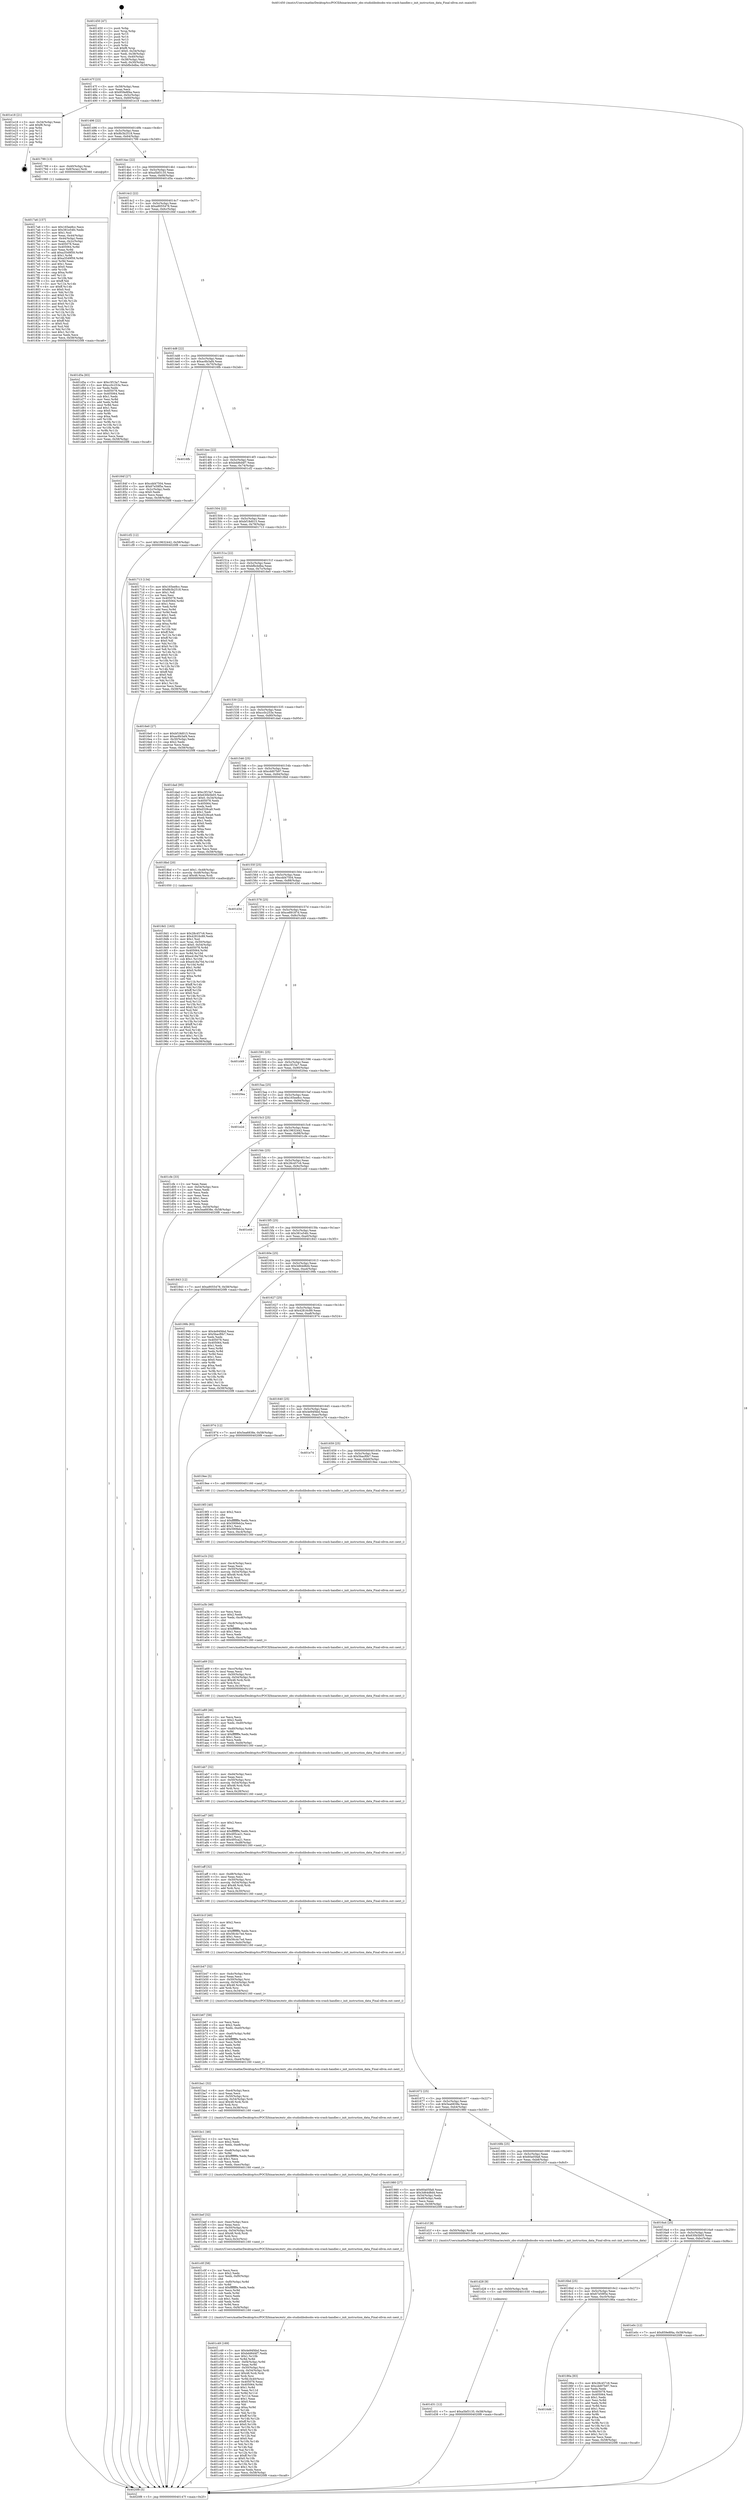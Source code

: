digraph "0x401450" {
  label = "0x401450 (/mnt/c/Users/mathe/Desktop/tcc/POCII/binaries/extr_obs-studiolibobsobs-win-crash-handler.c_init_instruction_data_Final-ollvm.out::main(0))"
  labelloc = "t"
  node[shape=record]

  Entry [label="",width=0.3,height=0.3,shape=circle,fillcolor=black,style=filled]
  "0x40147f" [label="{
     0x40147f [23]\l
     | [instrs]\l
     &nbsp;&nbsp;0x40147f \<+3\>: mov -0x58(%rbp),%eax\l
     &nbsp;&nbsp;0x401482 \<+2\>: mov %eax,%ecx\l
     &nbsp;&nbsp;0x401484 \<+6\>: sub $0x859e8f4a,%ecx\l
     &nbsp;&nbsp;0x40148a \<+3\>: mov %eax,-0x5c(%rbp)\l
     &nbsp;&nbsp;0x40148d \<+3\>: mov %ecx,-0x60(%rbp)\l
     &nbsp;&nbsp;0x401490 \<+6\>: je 0000000000401e18 \<main+0x9c8\>\l
  }"]
  "0x401e18" [label="{
     0x401e18 [21]\l
     | [instrs]\l
     &nbsp;&nbsp;0x401e18 \<+3\>: mov -0x34(%rbp),%eax\l
     &nbsp;&nbsp;0x401e1b \<+7\>: add $0xf8,%rsp\l
     &nbsp;&nbsp;0x401e22 \<+1\>: pop %rbx\l
     &nbsp;&nbsp;0x401e23 \<+2\>: pop %r12\l
     &nbsp;&nbsp;0x401e25 \<+2\>: pop %r13\l
     &nbsp;&nbsp;0x401e27 \<+2\>: pop %r14\l
     &nbsp;&nbsp;0x401e29 \<+2\>: pop %r15\l
     &nbsp;&nbsp;0x401e2b \<+1\>: pop %rbp\l
     &nbsp;&nbsp;0x401e2c \<+1\>: ret\l
  }"]
  "0x401496" [label="{
     0x401496 [22]\l
     | [instrs]\l
     &nbsp;&nbsp;0x401496 \<+5\>: jmp 000000000040149b \<main+0x4b\>\l
     &nbsp;&nbsp;0x40149b \<+3\>: mov -0x5c(%rbp),%eax\l
     &nbsp;&nbsp;0x40149e \<+5\>: sub $0x8b3b2518,%eax\l
     &nbsp;&nbsp;0x4014a3 \<+3\>: mov %eax,-0x64(%rbp)\l
     &nbsp;&nbsp;0x4014a6 \<+6\>: je 0000000000401799 \<main+0x349\>\l
  }"]
  Exit [label="",width=0.3,height=0.3,shape=circle,fillcolor=black,style=filled,peripheries=2]
  "0x401799" [label="{
     0x401799 [13]\l
     | [instrs]\l
     &nbsp;&nbsp;0x401799 \<+4\>: mov -0x40(%rbp),%rax\l
     &nbsp;&nbsp;0x40179d \<+4\>: mov 0x8(%rax),%rdi\l
     &nbsp;&nbsp;0x4017a1 \<+5\>: call 0000000000401060 \<atoi@plt\>\l
     | [calls]\l
     &nbsp;&nbsp;0x401060 \{1\} (unknown)\l
  }"]
  "0x4014ac" [label="{
     0x4014ac [22]\l
     | [instrs]\l
     &nbsp;&nbsp;0x4014ac \<+5\>: jmp 00000000004014b1 \<main+0x61\>\l
     &nbsp;&nbsp;0x4014b1 \<+3\>: mov -0x5c(%rbp),%eax\l
     &nbsp;&nbsp;0x4014b4 \<+5\>: sub $0xa5bf3135,%eax\l
     &nbsp;&nbsp;0x4014b9 \<+3\>: mov %eax,-0x68(%rbp)\l
     &nbsp;&nbsp;0x4014bc \<+6\>: je 0000000000401d5a \<main+0x90a\>\l
  }"]
  "0x401d31" [label="{
     0x401d31 [12]\l
     | [instrs]\l
     &nbsp;&nbsp;0x401d31 \<+7\>: movl $0xa5bf3135,-0x58(%rbp)\l
     &nbsp;&nbsp;0x401d38 \<+5\>: jmp 00000000004020f8 \<main+0xca8\>\l
  }"]
  "0x401d5a" [label="{
     0x401d5a [83]\l
     | [instrs]\l
     &nbsp;&nbsp;0x401d5a \<+5\>: mov $0xc3f15a7,%eax\l
     &nbsp;&nbsp;0x401d5f \<+5\>: mov $0xcc0c253e,%ecx\l
     &nbsp;&nbsp;0x401d64 \<+2\>: xor %edx,%edx\l
     &nbsp;&nbsp;0x401d66 \<+7\>: mov 0x405078,%esi\l
     &nbsp;&nbsp;0x401d6d \<+7\>: mov 0x405064,%edi\l
     &nbsp;&nbsp;0x401d74 \<+3\>: sub $0x1,%edx\l
     &nbsp;&nbsp;0x401d77 \<+3\>: mov %esi,%r8d\l
     &nbsp;&nbsp;0x401d7a \<+3\>: add %edx,%r8d\l
     &nbsp;&nbsp;0x401d7d \<+4\>: imul %r8d,%esi\l
     &nbsp;&nbsp;0x401d81 \<+3\>: and $0x1,%esi\l
     &nbsp;&nbsp;0x401d84 \<+3\>: cmp $0x0,%esi\l
     &nbsp;&nbsp;0x401d87 \<+4\>: sete %r9b\l
     &nbsp;&nbsp;0x401d8b \<+3\>: cmp $0xa,%edi\l
     &nbsp;&nbsp;0x401d8e \<+4\>: setl %r10b\l
     &nbsp;&nbsp;0x401d92 \<+3\>: mov %r9b,%r11b\l
     &nbsp;&nbsp;0x401d95 \<+3\>: and %r10b,%r11b\l
     &nbsp;&nbsp;0x401d98 \<+3\>: xor %r10b,%r9b\l
     &nbsp;&nbsp;0x401d9b \<+3\>: or %r9b,%r11b\l
     &nbsp;&nbsp;0x401d9e \<+4\>: test $0x1,%r11b\l
     &nbsp;&nbsp;0x401da2 \<+3\>: cmovne %ecx,%eax\l
     &nbsp;&nbsp;0x401da5 \<+3\>: mov %eax,-0x58(%rbp)\l
     &nbsp;&nbsp;0x401da8 \<+5\>: jmp 00000000004020f8 \<main+0xca8\>\l
  }"]
  "0x4014c2" [label="{
     0x4014c2 [22]\l
     | [instrs]\l
     &nbsp;&nbsp;0x4014c2 \<+5\>: jmp 00000000004014c7 \<main+0x77\>\l
     &nbsp;&nbsp;0x4014c7 \<+3\>: mov -0x5c(%rbp),%eax\l
     &nbsp;&nbsp;0x4014ca \<+5\>: sub $0xa9055478,%eax\l
     &nbsp;&nbsp;0x4014cf \<+3\>: mov %eax,-0x6c(%rbp)\l
     &nbsp;&nbsp;0x4014d2 \<+6\>: je 000000000040184f \<main+0x3ff\>\l
  }"]
  "0x401d28" [label="{
     0x401d28 [9]\l
     | [instrs]\l
     &nbsp;&nbsp;0x401d28 \<+4\>: mov -0x50(%rbp),%rdi\l
     &nbsp;&nbsp;0x401d2c \<+5\>: call 0000000000401030 \<free@plt\>\l
     | [calls]\l
     &nbsp;&nbsp;0x401030 \{1\} (unknown)\l
  }"]
  "0x40184f" [label="{
     0x40184f [27]\l
     | [instrs]\l
     &nbsp;&nbsp;0x40184f \<+5\>: mov $0xcdd47504,%eax\l
     &nbsp;&nbsp;0x401854 \<+5\>: mov $0x67e59f5e,%ecx\l
     &nbsp;&nbsp;0x401859 \<+3\>: mov -0x2c(%rbp),%edx\l
     &nbsp;&nbsp;0x40185c \<+3\>: cmp $0x0,%edx\l
     &nbsp;&nbsp;0x40185f \<+3\>: cmove %ecx,%eax\l
     &nbsp;&nbsp;0x401862 \<+3\>: mov %eax,-0x58(%rbp)\l
     &nbsp;&nbsp;0x401865 \<+5\>: jmp 00000000004020f8 \<main+0xca8\>\l
  }"]
  "0x4014d8" [label="{
     0x4014d8 [22]\l
     | [instrs]\l
     &nbsp;&nbsp;0x4014d8 \<+5\>: jmp 00000000004014dd \<main+0x8d\>\l
     &nbsp;&nbsp;0x4014dd \<+3\>: mov -0x5c(%rbp),%eax\l
     &nbsp;&nbsp;0x4014e0 \<+5\>: sub $0xac6b3af4,%eax\l
     &nbsp;&nbsp;0x4014e5 \<+3\>: mov %eax,-0x70(%rbp)\l
     &nbsp;&nbsp;0x4014e8 \<+6\>: je 00000000004016fb \<main+0x2ab\>\l
  }"]
  "0x401c49" [label="{
     0x401c49 [169]\l
     | [instrs]\l
     &nbsp;&nbsp;0x401c49 \<+5\>: mov $0x4e94f4bd,%ecx\l
     &nbsp;&nbsp;0x401c4e \<+5\>: mov $0xbdd6d4f7,%edx\l
     &nbsp;&nbsp;0x401c53 \<+3\>: mov $0x1,%r10b\l
     &nbsp;&nbsp;0x401c56 \<+3\>: xor %r8d,%r8d\l
     &nbsp;&nbsp;0x401c59 \<+7\>: mov -0xf4(%rbp),%r9d\l
     &nbsp;&nbsp;0x401c60 \<+4\>: imul %eax,%r9d\l
     &nbsp;&nbsp;0x401c64 \<+4\>: mov -0x50(%rbp),%rsi\l
     &nbsp;&nbsp;0x401c68 \<+4\>: movslq -0x54(%rbp),%rdi\l
     &nbsp;&nbsp;0x401c6c \<+4\>: imul $0x48,%rdi,%rdi\l
     &nbsp;&nbsp;0x401c70 \<+3\>: add %rdi,%rsi\l
     &nbsp;&nbsp;0x401c73 \<+4\>: mov %r9d,0x40(%rsi)\l
     &nbsp;&nbsp;0x401c77 \<+7\>: mov 0x405078,%eax\l
     &nbsp;&nbsp;0x401c7e \<+8\>: mov 0x405064,%r9d\l
     &nbsp;&nbsp;0x401c86 \<+4\>: sub $0x1,%r8d\l
     &nbsp;&nbsp;0x401c8a \<+3\>: mov %eax,%r11d\l
     &nbsp;&nbsp;0x401c8d \<+3\>: add %r8d,%r11d\l
     &nbsp;&nbsp;0x401c90 \<+4\>: imul %r11d,%eax\l
     &nbsp;&nbsp;0x401c94 \<+3\>: and $0x1,%eax\l
     &nbsp;&nbsp;0x401c97 \<+3\>: cmp $0x0,%eax\l
     &nbsp;&nbsp;0x401c9a \<+3\>: sete %bl\l
     &nbsp;&nbsp;0x401c9d \<+4\>: cmp $0xa,%r9d\l
     &nbsp;&nbsp;0x401ca1 \<+4\>: setl %r14b\l
     &nbsp;&nbsp;0x401ca5 \<+3\>: mov %bl,%r15b\l
     &nbsp;&nbsp;0x401ca8 \<+4\>: xor $0xff,%r15b\l
     &nbsp;&nbsp;0x401cac \<+3\>: mov %r14b,%r12b\l
     &nbsp;&nbsp;0x401caf \<+4\>: xor $0xff,%r12b\l
     &nbsp;&nbsp;0x401cb3 \<+4\>: xor $0x0,%r10b\l
     &nbsp;&nbsp;0x401cb7 \<+3\>: mov %r15b,%r13b\l
     &nbsp;&nbsp;0x401cba \<+4\>: and $0x0,%r13b\l
     &nbsp;&nbsp;0x401cbe \<+3\>: and %r10b,%bl\l
     &nbsp;&nbsp;0x401cc1 \<+3\>: mov %r12b,%al\l
     &nbsp;&nbsp;0x401cc4 \<+2\>: and $0x0,%al\l
     &nbsp;&nbsp;0x401cc6 \<+3\>: and %r10b,%r14b\l
     &nbsp;&nbsp;0x401cc9 \<+3\>: or %bl,%r13b\l
     &nbsp;&nbsp;0x401ccc \<+3\>: or %r14b,%al\l
     &nbsp;&nbsp;0x401ccf \<+3\>: xor %al,%r13b\l
     &nbsp;&nbsp;0x401cd2 \<+3\>: or %r12b,%r15b\l
     &nbsp;&nbsp;0x401cd5 \<+4\>: xor $0xff,%r15b\l
     &nbsp;&nbsp;0x401cd9 \<+4\>: or $0x0,%r10b\l
     &nbsp;&nbsp;0x401cdd \<+3\>: and %r10b,%r15b\l
     &nbsp;&nbsp;0x401ce0 \<+3\>: or %r15b,%r13b\l
     &nbsp;&nbsp;0x401ce3 \<+4\>: test $0x1,%r13b\l
     &nbsp;&nbsp;0x401ce7 \<+3\>: cmovne %edx,%ecx\l
     &nbsp;&nbsp;0x401cea \<+3\>: mov %ecx,-0x58(%rbp)\l
     &nbsp;&nbsp;0x401ced \<+5\>: jmp 00000000004020f8 \<main+0xca8\>\l
  }"]
  "0x4016fb" [label="{
     0x4016fb\l
  }", style=dashed]
  "0x4014ee" [label="{
     0x4014ee [22]\l
     | [instrs]\l
     &nbsp;&nbsp;0x4014ee \<+5\>: jmp 00000000004014f3 \<main+0xa3\>\l
     &nbsp;&nbsp;0x4014f3 \<+3\>: mov -0x5c(%rbp),%eax\l
     &nbsp;&nbsp;0x4014f6 \<+5\>: sub $0xbdd6d4f7,%eax\l
     &nbsp;&nbsp;0x4014fb \<+3\>: mov %eax,-0x74(%rbp)\l
     &nbsp;&nbsp;0x4014fe \<+6\>: je 0000000000401cf2 \<main+0x8a2\>\l
  }"]
  "0x401c0f" [label="{
     0x401c0f [58]\l
     | [instrs]\l
     &nbsp;&nbsp;0x401c0f \<+2\>: xor %ecx,%ecx\l
     &nbsp;&nbsp;0x401c11 \<+5\>: mov $0x2,%edx\l
     &nbsp;&nbsp;0x401c16 \<+6\>: mov %edx,-0xf0(%rbp)\l
     &nbsp;&nbsp;0x401c1c \<+1\>: cltd\l
     &nbsp;&nbsp;0x401c1d \<+7\>: mov -0xf0(%rbp),%r8d\l
     &nbsp;&nbsp;0x401c24 \<+3\>: idiv %r8d\l
     &nbsp;&nbsp;0x401c27 \<+6\>: imul $0xfffffffe,%edx,%edx\l
     &nbsp;&nbsp;0x401c2d \<+3\>: mov %ecx,%r9d\l
     &nbsp;&nbsp;0x401c30 \<+3\>: sub %edx,%r9d\l
     &nbsp;&nbsp;0x401c33 \<+2\>: mov %ecx,%edx\l
     &nbsp;&nbsp;0x401c35 \<+3\>: sub $0x1,%edx\l
     &nbsp;&nbsp;0x401c38 \<+3\>: add %edx,%r9d\l
     &nbsp;&nbsp;0x401c3b \<+3\>: sub %r9d,%ecx\l
     &nbsp;&nbsp;0x401c3e \<+6\>: mov %ecx,-0xf4(%rbp)\l
     &nbsp;&nbsp;0x401c44 \<+5\>: call 0000000000401160 \<next_i\>\l
     | [calls]\l
     &nbsp;&nbsp;0x401160 \{1\} (/mnt/c/Users/mathe/Desktop/tcc/POCII/binaries/extr_obs-studiolibobsobs-win-crash-handler.c_init_instruction_data_Final-ollvm.out::next_i)\l
  }"]
  "0x401cf2" [label="{
     0x401cf2 [12]\l
     | [instrs]\l
     &nbsp;&nbsp;0x401cf2 \<+7\>: movl $0x19632442,-0x58(%rbp)\l
     &nbsp;&nbsp;0x401cf9 \<+5\>: jmp 00000000004020f8 \<main+0xca8\>\l
  }"]
  "0x401504" [label="{
     0x401504 [22]\l
     | [instrs]\l
     &nbsp;&nbsp;0x401504 \<+5\>: jmp 0000000000401509 \<main+0xb9\>\l
     &nbsp;&nbsp;0x401509 \<+3\>: mov -0x5c(%rbp),%eax\l
     &nbsp;&nbsp;0x40150c \<+5\>: sub $0xbf18d015,%eax\l
     &nbsp;&nbsp;0x401511 \<+3\>: mov %eax,-0x78(%rbp)\l
     &nbsp;&nbsp;0x401514 \<+6\>: je 0000000000401713 \<main+0x2c3\>\l
  }"]
  "0x401bef" [label="{
     0x401bef [32]\l
     | [instrs]\l
     &nbsp;&nbsp;0x401bef \<+6\>: mov -0xec(%rbp),%ecx\l
     &nbsp;&nbsp;0x401bf5 \<+3\>: imul %eax,%ecx\l
     &nbsp;&nbsp;0x401bf8 \<+4\>: mov -0x50(%rbp),%rsi\l
     &nbsp;&nbsp;0x401bfc \<+4\>: movslq -0x54(%rbp),%rdi\l
     &nbsp;&nbsp;0x401c00 \<+4\>: imul $0x48,%rdi,%rdi\l
     &nbsp;&nbsp;0x401c04 \<+3\>: add %rdi,%rsi\l
     &nbsp;&nbsp;0x401c07 \<+3\>: mov %ecx,0x3c(%rsi)\l
     &nbsp;&nbsp;0x401c0a \<+5\>: call 0000000000401160 \<next_i\>\l
     | [calls]\l
     &nbsp;&nbsp;0x401160 \{1\} (/mnt/c/Users/mathe/Desktop/tcc/POCII/binaries/extr_obs-studiolibobsobs-win-crash-handler.c_init_instruction_data_Final-ollvm.out::next_i)\l
  }"]
  "0x401713" [label="{
     0x401713 [134]\l
     | [instrs]\l
     &nbsp;&nbsp;0x401713 \<+5\>: mov $0x165ee8cc,%eax\l
     &nbsp;&nbsp;0x401718 \<+5\>: mov $0x8b3b2518,%ecx\l
     &nbsp;&nbsp;0x40171d \<+2\>: mov $0x1,%dl\l
     &nbsp;&nbsp;0x40171f \<+2\>: xor %esi,%esi\l
     &nbsp;&nbsp;0x401721 \<+7\>: mov 0x405078,%edi\l
     &nbsp;&nbsp;0x401728 \<+8\>: mov 0x405064,%r8d\l
     &nbsp;&nbsp;0x401730 \<+3\>: sub $0x1,%esi\l
     &nbsp;&nbsp;0x401733 \<+3\>: mov %edi,%r9d\l
     &nbsp;&nbsp;0x401736 \<+3\>: add %esi,%r9d\l
     &nbsp;&nbsp;0x401739 \<+4\>: imul %r9d,%edi\l
     &nbsp;&nbsp;0x40173d \<+3\>: and $0x1,%edi\l
     &nbsp;&nbsp;0x401740 \<+3\>: cmp $0x0,%edi\l
     &nbsp;&nbsp;0x401743 \<+4\>: sete %r10b\l
     &nbsp;&nbsp;0x401747 \<+4\>: cmp $0xa,%r8d\l
     &nbsp;&nbsp;0x40174b \<+4\>: setl %r11b\l
     &nbsp;&nbsp;0x40174f \<+3\>: mov %r10b,%bl\l
     &nbsp;&nbsp;0x401752 \<+3\>: xor $0xff,%bl\l
     &nbsp;&nbsp;0x401755 \<+3\>: mov %r11b,%r14b\l
     &nbsp;&nbsp;0x401758 \<+4\>: xor $0xff,%r14b\l
     &nbsp;&nbsp;0x40175c \<+3\>: xor $0x0,%dl\l
     &nbsp;&nbsp;0x40175f \<+3\>: mov %bl,%r15b\l
     &nbsp;&nbsp;0x401762 \<+4\>: and $0x0,%r15b\l
     &nbsp;&nbsp;0x401766 \<+3\>: and %dl,%r10b\l
     &nbsp;&nbsp;0x401769 \<+3\>: mov %r14b,%r12b\l
     &nbsp;&nbsp;0x40176c \<+4\>: and $0x0,%r12b\l
     &nbsp;&nbsp;0x401770 \<+3\>: and %dl,%r11b\l
     &nbsp;&nbsp;0x401773 \<+3\>: or %r10b,%r15b\l
     &nbsp;&nbsp;0x401776 \<+3\>: or %r11b,%r12b\l
     &nbsp;&nbsp;0x401779 \<+3\>: xor %r12b,%r15b\l
     &nbsp;&nbsp;0x40177c \<+3\>: or %r14b,%bl\l
     &nbsp;&nbsp;0x40177f \<+3\>: xor $0xff,%bl\l
     &nbsp;&nbsp;0x401782 \<+3\>: or $0x0,%dl\l
     &nbsp;&nbsp;0x401785 \<+2\>: and %dl,%bl\l
     &nbsp;&nbsp;0x401787 \<+3\>: or %bl,%r15b\l
     &nbsp;&nbsp;0x40178a \<+4\>: test $0x1,%r15b\l
     &nbsp;&nbsp;0x40178e \<+3\>: cmovne %ecx,%eax\l
     &nbsp;&nbsp;0x401791 \<+3\>: mov %eax,-0x58(%rbp)\l
     &nbsp;&nbsp;0x401794 \<+5\>: jmp 00000000004020f8 \<main+0xca8\>\l
  }"]
  "0x40151a" [label="{
     0x40151a [22]\l
     | [instrs]\l
     &nbsp;&nbsp;0x40151a \<+5\>: jmp 000000000040151f \<main+0xcf\>\l
     &nbsp;&nbsp;0x40151f \<+3\>: mov -0x5c(%rbp),%eax\l
     &nbsp;&nbsp;0x401522 \<+5\>: sub $0xbfbcbdba,%eax\l
     &nbsp;&nbsp;0x401527 \<+3\>: mov %eax,-0x7c(%rbp)\l
     &nbsp;&nbsp;0x40152a \<+6\>: je 00000000004016e0 \<main+0x290\>\l
  }"]
  "0x401bc1" [label="{
     0x401bc1 [46]\l
     | [instrs]\l
     &nbsp;&nbsp;0x401bc1 \<+2\>: xor %ecx,%ecx\l
     &nbsp;&nbsp;0x401bc3 \<+5\>: mov $0x2,%edx\l
     &nbsp;&nbsp;0x401bc8 \<+6\>: mov %edx,-0xe8(%rbp)\l
     &nbsp;&nbsp;0x401bce \<+1\>: cltd\l
     &nbsp;&nbsp;0x401bcf \<+7\>: mov -0xe8(%rbp),%r8d\l
     &nbsp;&nbsp;0x401bd6 \<+3\>: idiv %r8d\l
     &nbsp;&nbsp;0x401bd9 \<+6\>: imul $0xfffffffe,%edx,%edx\l
     &nbsp;&nbsp;0x401bdf \<+3\>: sub $0x1,%ecx\l
     &nbsp;&nbsp;0x401be2 \<+2\>: sub %ecx,%edx\l
     &nbsp;&nbsp;0x401be4 \<+6\>: mov %edx,-0xec(%rbp)\l
     &nbsp;&nbsp;0x401bea \<+5\>: call 0000000000401160 \<next_i\>\l
     | [calls]\l
     &nbsp;&nbsp;0x401160 \{1\} (/mnt/c/Users/mathe/Desktop/tcc/POCII/binaries/extr_obs-studiolibobsobs-win-crash-handler.c_init_instruction_data_Final-ollvm.out::next_i)\l
  }"]
  "0x4016e0" [label="{
     0x4016e0 [27]\l
     | [instrs]\l
     &nbsp;&nbsp;0x4016e0 \<+5\>: mov $0xbf18d015,%eax\l
     &nbsp;&nbsp;0x4016e5 \<+5\>: mov $0xac6b3af4,%ecx\l
     &nbsp;&nbsp;0x4016ea \<+3\>: mov -0x30(%rbp),%edx\l
     &nbsp;&nbsp;0x4016ed \<+3\>: cmp $0x2,%edx\l
     &nbsp;&nbsp;0x4016f0 \<+3\>: cmovne %ecx,%eax\l
     &nbsp;&nbsp;0x4016f3 \<+3\>: mov %eax,-0x58(%rbp)\l
     &nbsp;&nbsp;0x4016f6 \<+5\>: jmp 00000000004020f8 \<main+0xca8\>\l
  }"]
  "0x401530" [label="{
     0x401530 [22]\l
     | [instrs]\l
     &nbsp;&nbsp;0x401530 \<+5\>: jmp 0000000000401535 \<main+0xe5\>\l
     &nbsp;&nbsp;0x401535 \<+3\>: mov -0x5c(%rbp),%eax\l
     &nbsp;&nbsp;0x401538 \<+5\>: sub $0xcc0c253e,%eax\l
     &nbsp;&nbsp;0x40153d \<+3\>: mov %eax,-0x80(%rbp)\l
     &nbsp;&nbsp;0x401540 \<+6\>: je 0000000000401dad \<main+0x95d\>\l
  }"]
  "0x4020f8" [label="{
     0x4020f8 [5]\l
     | [instrs]\l
     &nbsp;&nbsp;0x4020f8 \<+5\>: jmp 000000000040147f \<main+0x2f\>\l
  }"]
  "0x401450" [label="{
     0x401450 [47]\l
     | [instrs]\l
     &nbsp;&nbsp;0x401450 \<+1\>: push %rbp\l
     &nbsp;&nbsp;0x401451 \<+3\>: mov %rsp,%rbp\l
     &nbsp;&nbsp;0x401454 \<+2\>: push %r15\l
     &nbsp;&nbsp;0x401456 \<+2\>: push %r14\l
     &nbsp;&nbsp;0x401458 \<+2\>: push %r13\l
     &nbsp;&nbsp;0x40145a \<+2\>: push %r12\l
     &nbsp;&nbsp;0x40145c \<+1\>: push %rbx\l
     &nbsp;&nbsp;0x40145d \<+7\>: sub $0xf8,%rsp\l
     &nbsp;&nbsp;0x401464 \<+7\>: movl $0x0,-0x34(%rbp)\l
     &nbsp;&nbsp;0x40146b \<+3\>: mov %edi,-0x38(%rbp)\l
     &nbsp;&nbsp;0x40146e \<+4\>: mov %rsi,-0x40(%rbp)\l
     &nbsp;&nbsp;0x401472 \<+3\>: mov -0x38(%rbp),%edi\l
     &nbsp;&nbsp;0x401475 \<+3\>: mov %edi,-0x30(%rbp)\l
     &nbsp;&nbsp;0x401478 \<+7\>: movl $0xbfbcbdba,-0x58(%rbp)\l
  }"]
  "0x4017a6" [label="{
     0x4017a6 [157]\l
     | [instrs]\l
     &nbsp;&nbsp;0x4017a6 \<+5\>: mov $0x165ee8cc,%ecx\l
     &nbsp;&nbsp;0x4017ab \<+5\>: mov $0x381e54fc,%edx\l
     &nbsp;&nbsp;0x4017b0 \<+3\>: mov $0x1,%sil\l
     &nbsp;&nbsp;0x4017b3 \<+3\>: mov %eax,-0x44(%rbp)\l
     &nbsp;&nbsp;0x4017b6 \<+3\>: mov -0x44(%rbp),%eax\l
     &nbsp;&nbsp;0x4017b9 \<+3\>: mov %eax,-0x2c(%rbp)\l
     &nbsp;&nbsp;0x4017bc \<+7\>: mov 0x405078,%eax\l
     &nbsp;&nbsp;0x4017c3 \<+8\>: mov 0x405064,%r8d\l
     &nbsp;&nbsp;0x4017cb \<+3\>: mov %eax,%r9d\l
     &nbsp;&nbsp;0x4017ce \<+7\>: add $0xa3549f59,%r9d\l
     &nbsp;&nbsp;0x4017d5 \<+4\>: sub $0x1,%r9d\l
     &nbsp;&nbsp;0x4017d9 \<+7\>: sub $0xa3549f59,%r9d\l
     &nbsp;&nbsp;0x4017e0 \<+4\>: imul %r9d,%eax\l
     &nbsp;&nbsp;0x4017e4 \<+3\>: and $0x1,%eax\l
     &nbsp;&nbsp;0x4017e7 \<+3\>: cmp $0x0,%eax\l
     &nbsp;&nbsp;0x4017ea \<+4\>: sete %r10b\l
     &nbsp;&nbsp;0x4017ee \<+4\>: cmp $0xa,%r8d\l
     &nbsp;&nbsp;0x4017f2 \<+4\>: setl %r11b\l
     &nbsp;&nbsp;0x4017f6 \<+3\>: mov %r10b,%bl\l
     &nbsp;&nbsp;0x4017f9 \<+3\>: xor $0xff,%bl\l
     &nbsp;&nbsp;0x4017fc \<+3\>: mov %r11b,%r14b\l
     &nbsp;&nbsp;0x4017ff \<+4\>: xor $0xff,%r14b\l
     &nbsp;&nbsp;0x401803 \<+4\>: xor $0x0,%sil\l
     &nbsp;&nbsp;0x401807 \<+3\>: mov %bl,%r15b\l
     &nbsp;&nbsp;0x40180a \<+4\>: and $0x0,%r15b\l
     &nbsp;&nbsp;0x40180e \<+3\>: and %sil,%r10b\l
     &nbsp;&nbsp;0x401811 \<+3\>: mov %r14b,%r12b\l
     &nbsp;&nbsp;0x401814 \<+4\>: and $0x0,%r12b\l
     &nbsp;&nbsp;0x401818 \<+3\>: and %sil,%r11b\l
     &nbsp;&nbsp;0x40181b \<+3\>: or %r10b,%r15b\l
     &nbsp;&nbsp;0x40181e \<+3\>: or %r11b,%r12b\l
     &nbsp;&nbsp;0x401821 \<+3\>: xor %r12b,%r15b\l
     &nbsp;&nbsp;0x401824 \<+3\>: or %r14b,%bl\l
     &nbsp;&nbsp;0x401827 \<+3\>: xor $0xff,%bl\l
     &nbsp;&nbsp;0x40182a \<+4\>: or $0x0,%sil\l
     &nbsp;&nbsp;0x40182e \<+3\>: and %sil,%bl\l
     &nbsp;&nbsp;0x401831 \<+3\>: or %bl,%r15b\l
     &nbsp;&nbsp;0x401834 \<+4\>: test $0x1,%r15b\l
     &nbsp;&nbsp;0x401838 \<+3\>: cmovne %edx,%ecx\l
     &nbsp;&nbsp;0x40183b \<+3\>: mov %ecx,-0x58(%rbp)\l
     &nbsp;&nbsp;0x40183e \<+5\>: jmp 00000000004020f8 \<main+0xca8\>\l
  }"]
  "0x401ba1" [label="{
     0x401ba1 [32]\l
     | [instrs]\l
     &nbsp;&nbsp;0x401ba1 \<+6\>: mov -0xe4(%rbp),%ecx\l
     &nbsp;&nbsp;0x401ba7 \<+3\>: imul %eax,%ecx\l
     &nbsp;&nbsp;0x401baa \<+4\>: mov -0x50(%rbp),%rsi\l
     &nbsp;&nbsp;0x401bae \<+4\>: movslq -0x54(%rbp),%rdi\l
     &nbsp;&nbsp;0x401bb2 \<+4\>: imul $0x48,%rdi,%rdi\l
     &nbsp;&nbsp;0x401bb6 \<+3\>: add %rdi,%rsi\l
     &nbsp;&nbsp;0x401bb9 \<+3\>: mov %ecx,0x38(%rsi)\l
     &nbsp;&nbsp;0x401bbc \<+5\>: call 0000000000401160 \<next_i\>\l
     | [calls]\l
     &nbsp;&nbsp;0x401160 \{1\} (/mnt/c/Users/mathe/Desktop/tcc/POCII/binaries/extr_obs-studiolibobsobs-win-crash-handler.c_init_instruction_data_Final-ollvm.out::next_i)\l
  }"]
  "0x401dad" [label="{
     0x401dad [95]\l
     | [instrs]\l
     &nbsp;&nbsp;0x401dad \<+5\>: mov $0xc3f15a7,%eax\l
     &nbsp;&nbsp;0x401db2 \<+5\>: mov $0x630b5b05,%ecx\l
     &nbsp;&nbsp;0x401db7 \<+7\>: movl $0x0,-0x34(%rbp)\l
     &nbsp;&nbsp;0x401dbe \<+7\>: mov 0x405078,%edx\l
     &nbsp;&nbsp;0x401dc5 \<+7\>: mov 0x405064,%esi\l
     &nbsp;&nbsp;0x401dcc \<+2\>: mov %edx,%edi\l
     &nbsp;&nbsp;0x401dce \<+6\>: sub $0xd328ca9,%edi\l
     &nbsp;&nbsp;0x401dd4 \<+3\>: sub $0x1,%edi\l
     &nbsp;&nbsp;0x401dd7 \<+6\>: add $0xd328ca9,%edi\l
     &nbsp;&nbsp;0x401ddd \<+3\>: imul %edi,%edx\l
     &nbsp;&nbsp;0x401de0 \<+3\>: and $0x1,%edx\l
     &nbsp;&nbsp;0x401de3 \<+3\>: cmp $0x0,%edx\l
     &nbsp;&nbsp;0x401de6 \<+4\>: sete %r8b\l
     &nbsp;&nbsp;0x401dea \<+3\>: cmp $0xa,%esi\l
     &nbsp;&nbsp;0x401ded \<+4\>: setl %r9b\l
     &nbsp;&nbsp;0x401df1 \<+3\>: mov %r8b,%r10b\l
     &nbsp;&nbsp;0x401df4 \<+3\>: and %r9b,%r10b\l
     &nbsp;&nbsp;0x401df7 \<+3\>: xor %r9b,%r8b\l
     &nbsp;&nbsp;0x401dfa \<+3\>: or %r8b,%r10b\l
     &nbsp;&nbsp;0x401dfd \<+4\>: test $0x1,%r10b\l
     &nbsp;&nbsp;0x401e01 \<+3\>: cmovne %ecx,%eax\l
     &nbsp;&nbsp;0x401e04 \<+3\>: mov %eax,-0x58(%rbp)\l
     &nbsp;&nbsp;0x401e07 \<+5\>: jmp 00000000004020f8 \<main+0xca8\>\l
  }"]
  "0x401546" [label="{
     0x401546 [25]\l
     | [instrs]\l
     &nbsp;&nbsp;0x401546 \<+5\>: jmp 000000000040154b \<main+0xfb\>\l
     &nbsp;&nbsp;0x40154b \<+3\>: mov -0x5c(%rbp),%eax\l
     &nbsp;&nbsp;0x40154e \<+5\>: sub $0xcdd07b97,%eax\l
     &nbsp;&nbsp;0x401553 \<+6\>: mov %eax,-0x84(%rbp)\l
     &nbsp;&nbsp;0x401559 \<+6\>: je 00000000004018bd \<main+0x46d\>\l
  }"]
  "0x401b67" [label="{
     0x401b67 [58]\l
     | [instrs]\l
     &nbsp;&nbsp;0x401b67 \<+2\>: xor %ecx,%ecx\l
     &nbsp;&nbsp;0x401b69 \<+5\>: mov $0x2,%edx\l
     &nbsp;&nbsp;0x401b6e \<+6\>: mov %edx,-0xe0(%rbp)\l
     &nbsp;&nbsp;0x401b74 \<+1\>: cltd\l
     &nbsp;&nbsp;0x401b75 \<+7\>: mov -0xe0(%rbp),%r8d\l
     &nbsp;&nbsp;0x401b7c \<+3\>: idiv %r8d\l
     &nbsp;&nbsp;0x401b7f \<+6\>: imul $0xfffffffe,%edx,%edx\l
     &nbsp;&nbsp;0x401b85 \<+3\>: mov %ecx,%r9d\l
     &nbsp;&nbsp;0x401b88 \<+3\>: sub %edx,%r9d\l
     &nbsp;&nbsp;0x401b8b \<+2\>: mov %ecx,%edx\l
     &nbsp;&nbsp;0x401b8d \<+3\>: sub $0x1,%edx\l
     &nbsp;&nbsp;0x401b90 \<+3\>: add %edx,%r9d\l
     &nbsp;&nbsp;0x401b93 \<+3\>: sub %r9d,%ecx\l
     &nbsp;&nbsp;0x401b96 \<+6\>: mov %ecx,-0xe4(%rbp)\l
     &nbsp;&nbsp;0x401b9c \<+5\>: call 0000000000401160 \<next_i\>\l
     | [calls]\l
     &nbsp;&nbsp;0x401160 \{1\} (/mnt/c/Users/mathe/Desktop/tcc/POCII/binaries/extr_obs-studiolibobsobs-win-crash-handler.c_init_instruction_data_Final-ollvm.out::next_i)\l
  }"]
  "0x4018bd" [label="{
     0x4018bd [20]\l
     | [instrs]\l
     &nbsp;&nbsp;0x4018bd \<+7\>: movl $0x1,-0x48(%rbp)\l
     &nbsp;&nbsp;0x4018c4 \<+4\>: movslq -0x48(%rbp),%rax\l
     &nbsp;&nbsp;0x4018c8 \<+4\>: imul $0x48,%rax,%rdi\l
     &nbsp;&nbsp;0x4018cc \<+5\>: call 0000000000401050 \<malloc@plt\>\l
     | [calls]\l
     &nbsp;&nbsp;0x401050 \{1\} (unknown)\l
  }"]
  "0x40155f" [label="{
     0x40155f [25]\l
     | [instrs]\l
     &nbsp;&nbsp;0x40155f \<+5\>: jmp 0000000000401564 \<main+0x114\>\l
     &nbsp;&nbsp;0x401564 \<+3\>: mov -0x5c(%rbp),%eax\l
     &nbsp;&nbsp;0x401567 \<+5\>: sub $0xcdd47504,%eax\l
     &nbsp;&nbsp;0x40156c \<+6\>: mov %eax,-0x88(%rbp)\l
     &nbsp;&nbsp;0x401572 \<+6\>: je 0000000000401d3d \<main+0x8ed\>\l
  }"]
  "0x401b47" [label="{
     0x401b47 [32]\l
     | [instrs]\l
     &nbsp;&nbsp;0x401b47 \<+6\>: mov -0xdc(%rbp),%ecx\l
     &nbsp;&nbsp;0x401b4d \<+3\>: imul %eax,%ecx\l
     &nbsp;&nbsp;0x401b50 \<+4\>: mov -0x50(%rbp),%rsi\l
     &nbsp;&nbsp;0x401b54 \<+4\>: movslq -0x54(%rbp),%rdi\l
     &nbsp;&nbsp;0x401b58 \<+4\>: imul $0x48,%rdi,%rdi\l
     &nbsp;&nbsp;0x401b5c \<+3\>: add %rdi,%rsi\l
     &nbsp;&nbsp;0x401b5f \<+3\>: mov %ecx,0x34(%rsi)\l
     &nbsp;&nbsp;0x401b62 \<+5\>: call 0000000000401160 \<next_i\>\l
     | [calls]\l
     &nbsp;&nbsp;0x401160 \{1\} (/mnt/c/Users/mathe/Desktop/tcc/POCII/binaries/extr_obs-studiolibobsobs-win-crash-handler.c_init_instruction_data_Final-ollvm.out::next_i)\l
  }"]
  "0x401d3d" [label="{
     0x401d3d\l
  }", style=dashed]
  "0x401578" [label="{
     0x401578 [25]\l
     | [instrs]\l
     &nbsp;&nbsp;0x401578 \<+5\>: jmp 000000000040157d \<main+0x12d\>\l
     &nbsp;&nbsp;0x40157d \<+3\>: mov -0x5c(%rbp),%eax\l
     &nbsp;&nbsp;0x401580 \<+5\>: sub $0xce89187d,%eax\l
     &nbsp;&nbsp;0x401585 \<+6\>: mov %eax,-0x8c(%rbp)\l
     &nbsp;&nbsp;0x40158b \<+6\>: je 0000000000401d49 \<main+0x8f9\>\l
  }"]
  "0x401b1f" [label="{
     0x401b1f [40]\l
     | [instrs]\l
     &nbsp;&nbsp;0x401b1f \<+5\>: mov $0x2,%ecx\l
     &nbsp;&nbsp;0x401b24 \<+1\>: cltd\l
     &nbsp;&nbsp;0x401b25 \<+2\>: idiv %ecx\l
     &nbsp;&nbsp;0x401b27 \<+6\>: imul $0xfffffffe,%edx,%ecx\l
     &nbsp;&nbsp;0x401b2d \<+6\>: sub $0x56c4c7ed,%ecx\l
     &nbsp;&nbsp;0x401b33 \<+3\>: add $0x1,%ecx\l
     &nbsp;&nbsp;0x401b36 \<+6\>: add $0x56c4c7ed,%ecx\l
     &nbsp;&nbsp;0x401b3c \<+6\>: mov %ecx,-0xdc(%rbp)\l
     &nbsp;&nbsp;0x401b42 \<+5\>: call 0000000000401160 \<next_i\>\l
     | [calls]\l
     &nbsp;&nbsp;0x401160 \{1\} (/mnt/c/Users/mathe/Desktop/tcc/POCII/binaries/extr_obs-studiolibobsobs-win-crash-handler.c_init_instruction_data_Final-ollvm.out::next_i)\l
  }"]
  "0x401d49" [label="{
     0x401d49\l
  }", style=dashed]
  "0x401591" [label="{
     0x401591 [25]\l
     | [instrs]\l
     &nbsp;&nbsp;0x401591 \<+5\>: jmp 0000000000401596 \<main+0x146\>\l
     &nbsp;&nbsp;0x401596 \<+3\>: mov -0x5c(%rbp),%eax\l
     &nbsp;&nbsp;0x401599 \<+5\>: sub $0xc3f15a7,%eax\l
     &nbsp;&nbsp;0x40159e \<+6\>: mov %eax,-0x90(%rbp)\l
     &nbsp;&nbsp;0x4015a4 \<+6\>: je 00000000004020ea \<main+0xc9a\>\l
  }"]
  "0x401aff" [label="{
     0x401aff [32]\l
     | [instrs]\l
     &nbsp;&nbsp;0x401aff \<+6\>: mov -0xd8(%rbp),%ecx\l
     &nbsp;&nbsp;0x401b05 \<+3\>: imul %eax,%ecx\l
     &nbsp;&nbsp;0x401b08 \<+4\>: mov -0x50(%rbp),%rsi\l
     &nbsp;&nbsp;0x401b0c \<+4\>: movslq -0x54(%rbp),%rdi\l
     &nbsp;&nbsp;0x401b10 \<+4\>: imul $0x48,%rdi,%rdi\l
     &nbsp;&nbsp;0x401b14 \<+3\>: add %rdi,%rsi\l
     &nbsp;&nbsp;0x401b17 \<+3\>: mov %ecx,0x30(%rsi)\l
     &nbsp;&nbsp;0x401b1a \<+5\>: call 0000000000401160 \<next_i\>\l
     | [calls]\l
     &nbsp;&nbsp;0x401160 \{1\} (/mnt/c/Users/mathe/Desktop/tcc/POCII/binaries/extr_obs-studiolibobsobs-win-crash-handler.c_init_instruction_data_Final-ollvm.out::next_i)\l
  }"]
  "0x4020ea" [label="{
     0x4020ea\l
  }", style=dashed]
  "0x4015aa" [label="{
     0x4015aa [25]\l
     | [instrs]\l
     &nbsp;&nbsp;0x4015aa \<+5\>: jmp 00000000004015af \<main+0x15f\>\l
     &nbsp;&nbsp;0x4015af \<+3\>: mov -0x5c(%rbp),%eax\l
     &nbsp;&nbsp;0x4015b2 \<+5\>: sub $0x165ee8cc,%eax\l
     &nbsp;&nbsp;0x4015b7 \<+6\>: mov %eax,-0x94(%rbp)\l
     &nbsp;&nbsp;0x4015bd \<+6\>: je 0000000000401e2d \<main+0x9dd\>\l
  }"]
  "0x401ad7" [label="{
     0x401ad7 [40]\l
     | [instrs]\l
     &nbsp;&nbsp;0x401ad7 \<+5\>: mov $0x2,%ecx\l
     &nbsp;&nbsp;0x401adc \<+1\>: cltd\l
     &nbsp;&nbsp;0x401add \<+2\>: idiv %ecx\l
     &nbsp;&nbsp;0x401adf \<+6\>: imul $0xfffffffe,%edx,%ecx\l
     &nbsp;&nbsp;0x401ae5 \<+6\>: sub $0x495ca21,%ecx\l
     &nbsp;&nbsp;0x401aeb \<+3\>: add $0x1,%ecx\l
     &nbsp;&nbsp;0x401aee \<+6\>: add $0x495ca21,%ecx\l
     &nbsp;&nbsp;0x401af4 \<+6\>: mov %ecx,-0xd8(%rbp)\l
     &nbsp;&nbsp;0x401afa \<+5\>: call 0000000000401160 \<next_i\>\l
     | [calls]\l
     &nbsp;&nbsp;0x401160 \{1\} (/mnt/c/Users/mathe/Desktop/tcc/POCII/binaries/extr_obs-studiolibobsobs-win-crash-handler.c_init_instruction_data_Final-ollvm.out::next_i)\l
  }"]
  "0x401e2d" [label="{
     0x401e2d\l
  }", style=dashed]
  "0x4015c3" [label="{
     0x4015c3 [25]\l
     | [instrs]\l
     &nbsp;&nbsp;0x4015c3 \<+5\>: jmp 00000000004015c8 \<main+0x178\>\l
     &nbsp;&nbsp;0x4015c8 \<+3\>: mov -0x5c(%rbp),%eax\l
     &nbsp;&nbsp;0x4015cb \<+5\>: sub $0x19632442,%eax\l
     &nbsp;&nbsp;0x4015d0 \<+6\>: mov %eax,-0x98(%rbp)\l
     &nbsp;&nbsp;0x4015d6 \<+6\>: je 0000000000401cfe \<main+0x8ae\>\l
  }"]
  "0x401ab7" [label="{
     0x401ab7 [32]\l
     | [instrs]\l
     &nbsp;&nbsp;0x401ab7 \<+6\>: mov -0xd4(%rbp),%ecx\l
     &nbsp;&nbsp;0x401abd \<+3\>: imul %eax,%ecx\l
     &nbsp;&nbsp;0x401ac0 \<+4\>: mov -0x50(%rbp),%rsi\l
     &nbsp;&nbsp;0x401ac4 \<+4\>: movslq -0x54(%rbp),%rdi\l
     &nbsp;&nbsp;0x401ac8 \<+4\>: imul $0x48,%rdi,%rdi\l
     &nbsp;&nbsp;0x401acc \<+3\>: add %rdi,%rsi\l
     &nbsp;&nbsp;0x401acf \<+3\>: mov %ecx,0x28(%rsi)\l
     &nbsp;&nbsp;0x401ad2 \<+5\>: call 0000000000401160 \<next_i\>\l
     | [calls]\l
     &nbsp;&nbsp;0x401160 \{1\} (/mnt/c/Users/mathe/Desktop/tcc/POCII/binaries/extr_obs-studiolibobsobs-win-crash-handler.c_init_instruction_data_Final-ollvm.out::next_i)\l
  }"]
  "0x401cfe" [label="{
     0x401cfe [33]\l
     | [instrs]\l
     &nbsp;&nbsp;0x401cfe \<+2\>: xor %eax,%eax\l
     &nbsp;&nbsp;0x401d00 \<+3\>: mov -0x54(%rbp),%ecx\l
     &nbsp;&nbsp;0x401d03 \<+2\>: mov %eax,%edx\l
     &nbsp;&nbsp;0x401d05 \<+2\>: sub %ecx,%edx\l
     &nbsp;&nbsp;0x401d07 \<+2\>: mov %eax,%ecx\l
     &nbsp;&nbsp;0x401d09 \<+3\>: sub $0x1,%ecx\l
     &nbsp;&nbsp;0x401d0c \<+2\>: add %ecx,%edx\l
     &nbsp;&nbsp;0x401d0e \<+2\>: sub %edx,%eax\l
     &nbsp;&nbsp;0x401d10 \<+3\>: mov %eax,-0x54(%rbp)\l
     &nbsp;&nbsp;0x401d13 \<+7\>: movl $0x5ea6838e,-0x58(%rbp)\l
     &nbsp;&nbsp;0x401d1a \<+5\>: jmp 00000000004020f8 \<main+0xca8\>\l
  }"]
  "0x4015dc" [label="{
     0x4015dc [25]\l
     | [instrs]\l
     &nbsp;&nbsp;0x4015dc \<+5\>: jmp 00000000004015e1 \<main+0x191\>\l
     &nbsp;&nbsp;0x4015e1 \<+3\>: mov -0x5c(%rbp),%eax\l
     &nbsp;&nbsp;0x4015e4 \<+5\>: sub $0x28c457c6,%eax\l
     &nbsp;&nbsp;0x4015e9 \<+6\>: mov %eax,-0x9c(%rbp)\l
     &nbsp;&nbsp;0x4015ef \<+6\>: je 0000000000401e49 \<main+0x9f9\>\l
  }"]
  "0x401a89" [label="{
     0x401a89 [46]\l
     | [instrs]\l
     &nbsp;&nbsp;0x401a89 \<+2\>: xor %ecx,%ecx\l
     &nbsp;&nbsp;0x401a8b \<+5\>: mov $0x2,%edx\l
     &nbsp;&nbsp;0x401a90 \<+6\>: mov %edx,-0xd0(%rbp)\l
     &nbsp;&nbsp;0x401a96 \<+1\>: cltd\l
     &nbsp;&nbsp;0x401a97 \<+7\>: mov -0xd0(%rbp),%r8d\l
     &nbsp;&nbsp;0x401a9e \<+3\>: idiv %r8d\l
     &nbsp;&nbsp;0x401aa1 \<+6\>: imul $0xfffffffe,%edx,%edx\l
     &nbsp;&nbsp;0x401aa7 \<+3\>: sub $0x1,%ecx\l
     &nbsp;&nbsp;0x401aaa \<+2\>: sub %ecx,%edx\l
     &nbsp;&nbsp;0x401aac \<+6\>: mov %edx,-0xd4(%rbp)\l
     &nbsp;&nbsp;0x401ab2 \<+5\>: call 0000000000401160 \<next_i\>\l
     | [calls]\l
     &nbsp;&nbsp;0x401160 \{1\} (/mnt/c/Users/mathe/Desktop/tcc/POCII/binaries/extr_obs-studiolibobsobs-win-crash-handler.c_init_instruction_data_Final-ollvm.out::next_i)\l
  }"]
  "0x401e49" [label="{
     0x401e49\l
  }", style=dashed]
  "0x4015f5" [label="{
     0x4015f5 [25]\l
     | [instrs]\l
     &nbsp;&nbsp;0x4015f5 \<+5\>: jmp 00000000004015fa \<main+0x1aa\>\l
     &nbsp;&nbsp;0x4015fa \<+3\>: mov -0x5c(%rbp),%eax\l
     &nbsp;&nbsp;0x4015fd \<+5\>: sub $0x381e54fc,%eax\l
     &nbsp;&nbsp;0x401602 \<+6\>: mov %eax,-0xa0(%rbp)\l
     &nbsp;&nbsp;0x401608 \<+6\>: je 0000000000401843 \<main+0x3f3\>\l
  }"]
  "0x401a69" [label="{
     0x401a69 [32]\l
     | [instrs]\l
     &nbsp;&nbsp;0x401a69 \<+6\>: mov -0xcc(%rbp),%ecx\l
     &nbsp;&nbsp;0x401a6f \<+3\>: imul %eax,%ecx\l
     &nbsp;&nbsp;0x401a72 \<+4\>: mov -0x50(%rbp),%rsi\l
     &nbsp;&nbsp;0x401a76 \<+4\>: movslq -0x54(%rbp),%rdi\l
     &nbsp;&nbsp;0x401a7a \<+4\>: imul $0x48,%rdi,%rdi\l
     &nbsp;&nbsp;0x401a7e \<+3\>: add %rdi,%rsi\l
     &nbsp;&nbsp;0x401a81 \<+3\>: mov %ecx,0x18(%rsi)\l
     &nbsp;&nbsp;0x401a84 \<+5\>: call 0000000000401160 \<next_i\>\l
     | [calls]\l
     &nbsp;&nbsp;0x401160 \{1\} (/mnt/c/Users/mathe/Desktop/tcc/POCII/binaries/extr_obs-studiolibobsobs-win-crash-handler.c_init_instruction_data_Final-ollvm.out::next_i)\l
  }"]
  "0x401843" [label="{
     0x401843 [12]\l
     | [instrs]\l
     &nbsp;&nbsp;0x401843 \<+7\>: movl $0xa9055478,-0x58(%rbp)\l
     &nbsp;&nbsp;0x40184a \<+5\>: jmp 00000000004020f8 \<main+0xca8\>\l
  }"]
  "0x40160e" [label="{
     0x40160e [25]\l
     | [instrs]\l
     &nbsp;&nbsp;0x40160e \<+5\>: jmp 0000000000401613 \<main+0x1c3\>\l
     &nbsp;&nbsp;0x401613 \<+3\>: mov -0x5c(%rbp),%eax\l
     &nbsp;&nbsp;0x401616 \<+5\>: sub $0x3d64d8d4,%eax\l
     &nbsp;&nbsp;0x40161b \<+6\>: mov %eax,-0xa4(%rbp)\l
     &nbsp;&nbsp;0x401621 \<+6\>: je 000000000040199b \<main+0x54b\>\l
  }"]
  "0x401a3b" [label="{
     0x401a3b [46]\l
     | [instrs]\l
     &nbsp;&nbsp;0x401a3b \<+2\>: xor %ecx,%ecx\l
     &nbsp;&nbsp;0x401a3d \<+5\>: mov $0x2,%edx\l
     &nbsp;&nbsp;0x401a42 \<+6\>: mov %edx,-0xc8(%rbp)\l
     &nbsp;&nbsp;0x401a48 \<+1\>: cltd\l
     &nbsp;&nbsp;0x401a49 \<+7\>: mov -0xc8(%rbp),%r8d\l
     &nbsp;&nbsp;0x401a50 \<+3\>: idiv %r8d\l
     &nbsp;&nbsp;0x401a53 \<+6\>: imul $0xfffffffe,%edx,%edx\l
     &nbsp;&nbsp;0x401a59 \<+3\>: sub $0x1,%ecx\l
     &nbsp;&nbsp;0x401a5c \<+2\>: sub %ecx,%edx\l
     &nbsp;&nbsp;0x401a5e \<+6\>: mov %edx,-0xcc(%rbp)\l
     &nbsp;&nbsp;0x401a64 \<+5\>: call 0000000000401160 \<next_i\>\l
     | [calls]\l
     &nbsp;&nbsp;0x401160 \{1\} (/mnt/c/Users/mathe/Desktop/tcc/POCII/binaries/extr_obs-studiolibobsobs-win-crash-handler.c_init_instruction_data_Final-ollvm.out::next_i)\l
  }"]
  "0x40199b" [label="{
     0x40199b [83]\l
     | [instrs]\l
     &nbsp;&nbsp;0x40199b \<+5\>: mov $0x4e94f4bd,%eax\l
     &nbsp;&nbsp;0x4019a0 \<+5\>: mov $0x5bacf0b7,%ecx\l
     &nbsp;&nbsp;0x4019a5 \<+2\>: xor %edx,%edx\l
     &nbsp;&nbsp;0x4019a7 \<+7\>: mov 0x405078,%esi\l
     &nbsp;&nbsp;0x4019ae \<+7\>: mov 0x405064,%edi\l
     &nbsp;&nbsp;0x4019b5 \<+3\>: sub $0x1,%edx\l
     &nbsp;&nbsp;0x4019b8 \<+3\>: mov %esi,%r8d\l
     &nbsp;&nbsp;0x4019bb \<+3\>: add %edx,%r8d\l
     &nbsp;&nbsp;0x4019be \<+4\>: imul %r8d,%esi\l
     &nbsp;&nbsp;0x4019c2 \<+3\>: and $0x1,%esi\l
     &nbsp;&nbsp;0x4019c5 \<+3\>: cmp $0x0,%esi\l
     &nbsp;&nbsp;0x4019c8 \<+4\>: sete %r9b\l
     &nbsp;&nbsp;0x4019cc \<+3\>: cmp $0xa,%edi\l
     &nbsp;&nbsp;0x4019cf \<+4\>: setl %r10b\l
     &nbsp;&nbsp;0x4019d3 \<+3\>: mov %r9b,%r11b\l
     &nbsp;&nbsp;0x4019d6 \<+3\>: and %r10b,%r11b\l
     &nbsp;&nbsp;0x4019d9 \<+3\>: xor %r10b,%r9b\l
     &nbsp;&nbsp;0x4019dc \<+3\>: or %r9b,%r11b\l
     &nbsp;&nbsp;0x4019df \<+4\>: test $0x1,%r11b\l
     &nbsp;&nbsp;0x4019e3 \<+3\>: cmovne %ecx,%eax\l
     &nbsp;&nbsp;0x4019e6 \<+3\>: mov %eax,-0x58(%rbp)\l
     &nbsp;&nbsp;0x4019e9 \<+5\>: jmp 00000000004020f8 \<main+0xca8\>\l
  }"]
  "0x401627" [label="{
     0x401627 [25]\l
     | [instrs]\l
     &nbsp;&nbsp;0x401627 \<+5\>: jmp 000000000040162c \<main+0x1dc\>\l
     &nbsp;&nbsp;0x40162c \<+3\>: mov -0x5c(%rbp),%eax\l
     &nbsp;&nbsp;0x40162f \<+5\>: sub $0x42816c89,%eax\l
     &nbsp;&nbsp;0x401634 \<+6\>: mov %eax,-0xa8(%rbp)\l
     &nbsp;&nbsp;0x40163a \<+6\>: je 0000000000401974 \<main+0x524\>\l
  }"]
  "0x401a1b" [label="{
     0x401a1b [32]\l
     | [instrs]\l
     &nbsp;&nbsp;0x401a1b \<+6\>: mov -0xc4(%rbp),%ecx\l
     &nbsp;&nbsp;0x401a21 \<+3\>: imul %eax,%ecx\l
     &nbsp;&nbsp;0x401a24 \<+4\>: mov -0x50(%rbp),%rsi\l
     &nbsp;&nbsp;0x401a28 \<+4\>: movslq -0x54(%rbp),%rdi\l
     &nbsp;&nbsp;0x401a2c \<+4\>: imul $0x48,%rdi,%rdi\l
     &nbsp;&nbsp;0x401a30 \<+3\>: add %rdi,%rsi\l
     &nbsp;&nbsp;0x401a33 \<+3\>: mov %ecx,0x8(%rsi)\l
     &nbsp;&nbsp;0x401a36 \<+5\>: call 0000000000401160 \<next_i\>\l
     | [calls]\l
     &nbsp;&nbsp;0x401160 \{1\} (/mnt/c/Users/mathe/Desktop/tcc/POCII/binaries/extr_obs-studiolibobsobs-win-crash-handler.c_init_instruction_data_Final-ollvm.out::next_i)\l
  }"]
  "0x401974" [label="{
     0x401974 [12]\l
     | [instrs]\l
     &nbsp;&nbsp;0x401974 \<+7\>: movl $0x5ea6838e,-0x58(%rbp)\l
     &nbsp;&nbsp;0x40197b \<+5\>: jmp 00000000004020f8 \<main+0xca8\>\l
  }"]
  "0x401640" [label="{
     0x401640 [25]\l
     | [instrs]\l
     &nbsp;&nbsp;0x401640 \<+5\>: jmp 0000000000401645 \<main+0x1f5\>\l
     &nbsp;&nbsp;0x401645 \<+3\>: mov -0x5c(%rbp),%eax\l
     &nbsp;&nbsp;0x401648 \<+5\>: sub $0x4e94f4bd,%eax\l
     &nbsp;&nbsp;0x40164d \<+6\>: mov %eax,-0xac(%rbp)\l
     &nbsp;&nbsp;0x401653 \<+6\>: je 0000000000401e74 \<main+0xa24\>\l
  }"]
  "0x4019f3" [label="{
     0x4019f3 [40]\l
     | [instrs]\l
     &nbsp;&nbsp;0x4019f3 \<+5\>: mov $0x2,%ecx\l
     &nbsp;&nbsp;0x4019f8 \<+1\>: cltd\l
     &nbsp;&nbsp;0x4019f9 \<+2\>: idiv %ecx\l
     &nbsp;&nbsp;0x4019fb \<+6\>: imul $0xfffffffe,%edx,%ecx\l
     &nbsp;&nbsp;0x401a01 \<+6\>: sub $0x590feb2a,%ecx\l
     &nbsp;&nbsp;0x401a07 \<+3\>: add $0x1,%ecx\l
     &nbsp;&nbsp;0x401a0a \<+6\>: add $0x590feb2a,%ecx\l
     &nbsp;&nbsp;0x401a10 \<+6\>: mov %ecx,-0xc4(%rbp)\l
     &nbsp;&nbsp;0x401a16 \<+5\>: call 0000000000401160 \<next_i\>\l
     | [calls]\l
     &nbsp;&nbsp;0x401160 \{1\} (/mnt/c/Users/mathe/Desktop/tcc/POCII/binaries/extr_obs-studiolibobsobs-win-crash-handler.c_init_instruction_data_Final-ollvm.out::next_i)\l
  }"]
  "0x401e74" [label="{
     0x401e74\l
  }", style=dashed]
  "0x401659" [label="{
     0x401659 [25]\l
     | [instrs]\l
     &nbsp;&nbsp;0x401659 \<+5\>: jmp 000000000040165e \<main+0x20e\>\l
     &nbsp;&nbsp;0x40165e \<+3\>: mov -0x5c(%rbp),%eax\l
     &nbsp;&nbsp;0x401661 \<+5\>: sub $0x5bacf0b7,%eax\l
     &nbsp;&nbsp;0x401666 \<+6\>: mov %eax,-0xb0(%rbp)\l
     &nbsp;&nbsp;0x40166c \<+6\>: je 00000000004019ee \<main+0x59e\>\l
  }"]
  "0x4018d1" [label="{
     0x4018d1 [163]\l
     | [instrs]\l
     &nbsp;&nbsp;0x4018d1 \<+5\>: mov $0x28c457c6,%ecx\l
     &nbsp;&nbsp;0x4018d6 \<+5\>: mov $0x42816c89,%edx\l
     &nbsp;&nbsp;0x4018db \<+3\>: mov $0x1,%sil\l
     &nbsp;&nbsp;0x4018de \<+4\>: mov %rax,-0x50(%rbp)\l
     &nbsp;&nbsp;0x4018e2 \<+7\>: movl $0x0,-0x54(%rbp)\l
     &nbsp;&nbsp;0x4018e9 \<+8\>: mov 0x405078,%r8d\l
     &nbsp;&nbsp;0x4018f1 \<+8\>: mov 0x405064,%r9d\l
     &nbsp;&nbsp;0x4018f9 \<+3\>: mov %r8d,%r10d\l
     &nbsp;&nbsp;0x4018fc \<+7\>: add $0xe418a70d,%r10d\l
     &nbsp;&nbsp;0x401903 \<+4\>: sub $0x1,%r10d\l
     &nbsp;&nbsp;0x401907 \<+7\>: sub $0xe418a70d,%r10d\l
     &nbsp;&nbsp;0x40190e \<+4\>: imul %r10d,%r8d\l
     &nbsp;&nbsp;0x401912 \<+4\>: and $0x1,%r8d\l
     &nbsp;&nbsp;0x401916 \<+4\>: cmp $0x0,%r8d\l
     &nbsp;&nbsp;0x40191a \<+4\>: sete %r11b\l
     &nbsp;&nbsp;0x40191e \<+4\>: cmp $0xa,%r9d\l
     &nbsp;&nbsp;0x401922 \<+3\>: setl %bl\l
     &nbsp;&nbsp;0x401925 \<+3\>: mov %r11b,%r14b\l
     &nbsp;&nbsp;0x401928 \<+4\>: xor $0xff,%r14b\l
     &nbsp;&nbsp;0x40192c \<+3\>: mov %bl,%r15b\l
     &nbsp;&nbsp;0x40192f \<+4\>: xor $0xff,%r15b\l
     &nbsp;&nbsp;0x401933 \<+4\>: xor $0x0,%sil\l
     &nbsp;&nbsp;0x401937 \<+3\>: mov %r14b,%r12b\l
     &nbsp;&nbsp;0x40193a \<+4\>: and $0x0,%r12b\l
     &nbsp;&nbsp;0x40193e \<+3\>: and %sil,%r11b\l
     &nbsp;&nbsp;0x401941 \<+3\>: mov %r15b,%r13b\l
     &nbsp;&nbsp;0x401944 \<+4\>: and $0x0,%r13b\l
     &nbsp;&nbsp;0x401948 \<+3\>: and %sil,%bl\l
     &nbsp;&nbsp;0x40194b \<+3\>: or %r11b,%r12b\l
     &nbsp;&nbsp;0x40194e \<+3\>: or %bl,%r13b\l
     &nbsp;&nbsp;0x401951 \<+3\>: xor %r13b,%r12b\l
     &nbsp;&nbsp;0x401954 \<+3\>: or %r15b,%r14b\l
     &nbsp;&nbsp;0x401957 \<+4\>: xor $0xff,%r14b\l
     &nbsp;&nbsp;0x40195b \<+4\>: or $0x0,%sil\l
     &nbsp;&nbsp;0x40195f \<+3\>: and %sil,%r14b\l
     &nbsp;&nbsp;0x401962 \<+3\>: or %r14b,%r12b\l
     &nbsp;&nbsp;0x401965 \<+4\>: test $0x1,%r12b\l
     &nbsp;&nbsp;0x401969 \<+3\>: cmovne %edx,%ecx\l
     &nbsp;&nbsp;0x40196c \<+3\>: mov %ecx,-0x58(%rbp)\l
     &nbsp;&nbsp;0x40196f \<+5\>: jmp 00000000004020f8 \<main+0xca8\>\l
  }"]
  "0x4019ee" [label="{
     0x4019ee [5]\l
     | [instrs]\l
     &nbsp;&nbsp;0x4019ee \<+5\>: call 0000000000401160 \<next_i\>\l
     | [calls]\l
     &nbsp;&nbsp;0x401160 \{1\} (/mnt/c/Users/mathe/Desktop/tcc/POCII/binaries/extr_obs-studiolibobsobs-win-crash-handler.c_init_instruction_data_Final-ollvm.out::next_i)\l
  }"]
  "0x401672" [label="{
     0x401672 [25]\l
     | [instrs]\l
     &nbsp;&nbsp;0x401672 \<+5\>: jmp 0000000000401677 \<main+0x227\>\l
     &nbsp;&nbsp;0x401677 \<+3\>: mov -0x5c(%rbp),%eax\l
     &nbsp;&nbsp;0x40167a \<+5\>: sub $0x5ea6838e,%eax\l
     &nbsp;&nbsp;0x40167f \<+6\>: mov %eax,-0xb4(%rbp)\l
     &nbsp;&nbsp;0x401685 \<+6\>: je 0000000000401980 \<main+0x530\>\l
  }"]
  "0x4016d6" [label="{
     0x4016d6\l
  }", style=dashed]
  "0x401980" [label="{
     0x401980 [27]\l
     | [instrs]\l
     &nbsp;&nbsp;0x401980 \<+5\>: mov $0x60a05fa8,%eax\l
     &nbsp;&nbsp;0x401985 \<+5\>: mov $0x3d64d8d4,%ecx\l
     &nbsp;&nbsp;0x40198a \<+3\>: mov -0x54(%rbp),%edx\l
     &nbsp;&nbsp;0x40198d \<+3\>: cmp -0x48(%rbp),%edx\l
     &nbsp;&nbsp;0x401990 \<+3\>: cmovl %ecx,%eax\l
     &nbsp;&nbsp;0x401993 \<+3\>: mov %eax,-0x58(%rbp)\l
     &nbsp;&nbsp;0x401996 \<+5\>: jmp 00000000004020f8 \<main+0xca8\>\l
  }"]
  "0x40168b" [label="{
     0x40168b [25]\l
     | [instrs]\l
     &nbsp;&nbsp;0x40168b \<+5\>: jmp 0000000000401690 \<main+0x240\>\l
     &nbsp;&nbsp;0x401690 \<+3\>: mov -0x5c(%rbp),%eax\l
     &nbsp;&nbsp;0x401693 \<+5\>: sub $0x60a05fa8,%eax\l
     &nbsp;&nbsp;0x401698 \<+6\>: mov %eax,-0xb8(%rbp)\l
     &nbsp;&nbsp;0x40169e \<+6\>: je 0000000000401d1f \<main+0x8cf\>\l
  }"]
  "0x40186a" [label="{
     0x40186a [83]\l
     | [instrs]\l
     &nbsp;&nbsp;0x40186a \<+5\>: mov $0x28c457c6,%eax\l
     &nbsp;&nbsp;0x40186f \<+5\>: mov $0xcdd07b97,%ecx\l
     &nbsp;&nbsp;0x401874 \<+2\>: xor %edx,%edx\l
     &nbsp;&nbsp;0x401876 \<+7\>: mov 0x405078,%esi\l
     &nbsp;&nbsp;0x40187d \<+7\>: mov 0x405064,%edi\l
     &nbsp;&nbsp;0x401884 \<+3\>: sub $0x1,%edx\l
     &nbsp;&nbsp;0x401887 \<+3\>: mov %esi,%r8d\l
     &nbsp;&nbsp;0x40188a \<+3\>: add %edx,%r8d\l
     &nbsp;&nbsp;0x40188d \<+4\>: imul %r8d,%esi\l
     &nbsp;&nbsp;0x401891 \<+3\>: and $0x1,%esi\l
     &nbsp;&nbsp;0x401894 \<+3\>: cmp $0x0,%esi\l
     &nbsp;&nbsp;0x401897 \<+4\>: sete %r9b\l
     &nbsp;&nbsp;0x40189b \<+3\>: cmp $0xa,%edi\l
     &nbsp;&nbsp;0x40189e \<+4\>: setl %r10b\l
     &nbsp;&nbsp;0x4018a2 \<+3\>: mov %r9b,%r11b\l
     &nbsp;&nbsp;0x4018a5 \<+3\>: and %r10b,%r11b\l
     &nbsp;&nbsp;0x4018a8 \<+3\>: xor %r10b,%r9b\l
     &nbsp;&nbsp;0x4018ab \<+3\>: or %r9b,%r11b\l
     &nbsp;&nbsp;0x4018ae \<+4\>: test $0x1,%r11b\l
     &nbsp;&nbsp;0x4018b2 \<+3\>: cmovne %ecx,%eax\l
     &nbsp;&nbsp;0x4018b5 \<+3\>: mov %eax,-0x58(%rbp)\l
     &nbsp;&nbsp;0x4018b8 \<+5\>: jmp 00000000004020f8 \<main+0xca8\>\l
  }"]
  "0x401d1f" [label="{
     0x401d1f [9]\l
     | [instrs]\l
     &nbsp;&nbsp;0x401d1f \<+4\>: mov -0x50(%rbp),%rdi\l
     &nbsp;&nbsp;0x401d23 \<+5\>: call 00000000004013d0 \<init_instruction_data\>\l
     | [calls]\l
     &nbsp;&nbsp;0x4013d0 \{1\} (/mnt/c/Users/mathe/Desktop/tcc/POCII/binaries/extr_obs-studiolibobsobs-win-crash-handler.c_init_instruction_data_Final-ollvm.out::init_instruction_data)\l
  }"]
  "0x4016a4" [label="{
     0x4016a4 [25]\l
     | [instrs]\l
     &nbsp;&nbsp;0x4016a4 \<+5\>: jmp 00000000004016a9 \<main+0x259\>\l
     &nbsp;&nbsp;0x4016a9 \<+3\>: mov -0x5c(%rbp),%eax\l
     &nbsp;&nbsp;0x4016ac \<+5\>: sub $0x630b5b05,%eax\l
     &nbsp;&nbsp;0x4016b1 \<+6\>: mov %eax,-0xbc(%rbp)\l
     &nbsp;&nbsp;0x4016b7 \<+6\>: je 0000000000401e0c \<main+0x9bc\>\l
  }"]
  "0x4016bd" [label="{
     0x4016bd [25]\l
     | [instrs]\l
     &nbsp;&nbsp;0x4016bd \<+5\>: jmp 00000000004016c2 \<main+0x272\>\l
     &nbsp;&nbsp;0x4016c2 \<+3\>: mov -0x5c(%rbp),%eax\l
     &nbsp;&nbsp;0x4016c5 \<+5\>: sub $0x67e59f5e,%eax\l
     &nbsp;&nbsp;0x4016ca \<+6\>: mov %eax,-0xc0(%rbp)\l
     &nbsp;&nbsp;0x4016d0 \<+6\>: je 000000000040186a \<main+0x41a\>\l
  }"]
  "0x401e0c" [label="{
     0x401e0c [12]\l
     | [instrs]\l
     &nbsp;&nbsp;0x401e0c \<+7\>: movl $0x859e8f4a,-0x58(%rbp)\l
     &nbsp;&nbsp;0x401e13 \<+5\>: jmp 00000000004020f8 \<main+0xca8\>\l
  }"]
  Entry -> "0x401450" [label=" 1"]
  "0x40147f" -> "0x401e18" [label=" 1"]
  "0x40147f" -> "0x401496" [label=" 18"]
  "0x401e18" -> Exit [label=" 1"]
  "0x401496" -> "0x401799" [label=" 1"]
  "0x401496" -> "0x4014ac" [label=" 17"]
  "0x401e0c" -> "0x4020f8" [label=" 1"]
  "0x4014ac" -> "0x401d5a" [label=" 1"]
  "0x4014ac" -> "0x4014c2" [label=" 16"]
  "0x401dad" -> "0x4020f8" [label=" 1"]
  "0x4014c2" -> "0x40184f" [label=" 1"]
  "0x4014c2" -> "0x4014d8" [label=" 15"]
  "0x401d5a" -> "0x4020f8" [label=" 1"]
  "0x4014d8" -> "0x4016fb" [label=" 0"]
  "0x4014d8" -> "0x4014ee" [label=" 15"]
  "0x401d31" -> "0x4020f8" [label=" 1"]
  "0x4014ee" -> "0x401cf2" [label=" 1"]
  "0x4014ee" -> "0x401504" [label=" 14"]
  "0x401d28" -> "0x401d31" [label=" 1"]
  "0x401504" -> "0x401713" [label=" 1"]
  "0x401504" -> "0x40151a" [label=" 13"]
  "0x401d1f" -> "0x401d28" [label=" 1"]
  "0x40151a" -> "0x4016e0" [label=" 1"]
  "0x40151a" -> "0x401530" [label=" 12"]
  "0x4016e0" -> "0x4020f8" [label=" 1"]
  "0x401450" -> "0x40147f" [label=" 1"]
  "0x4020f8" -> "0x40147f" [label=" 18"]
  "0x401713" -> "0x4020f8" [label=" 1"]
  "0x401799" -> "0x4017a6" [label=" 1"]
  "0x4017a6" -> "0x4020f8" [label=" 1"]
  "0x401cfe" -> "0x4020f8" [label=" 1"]
  "0x401530" -> "0x401dad" [label=" 1"]
  "0x401530" -> "0x401546" [label=" 11"]
  "0x401cf2" -> "0x4020f8" [label=" 1"]
  "0x401546" -> "0x4018bd" [label=" 1"]
  "0x401546" -> "0x40155f" [label=" 10"]
  "0x401c49" -> "0x4020f8" [label=" 1"]
  "0x40155f" -> "0x401d3d" [label=" 0"]
  "0x40155f" -> "0x401578" [label=" 10"]
  "0x401c0f" -> "0x401c49" [label=" 1"]
  "0x401578" -> "0x401d49" [label=" 0"]
  "0x401578" -> "0x401591" [label=" 10"]
  "0x401bef" -> "0x401c0f" [label=" 1"]
  "0x401591" -> "0x4020ea" [label=" 0"]
  "0x401591" -> "0x4015aa" [label=" 10"]
  "0x401bc1" -> "0x401bef" [label=" 1"]
  "0x4015aa" -> "0x401e2d" [label=" 0"]
  "0x4015aa" -> "0x4015c3" [label=" 10"]
  "0x401ba1" -> "0x401bc1" [label=" 1"]
  "0x4015c3" -> "0x401cfe" [label=" 1"]
  "0x4015c3" -> "0x4015dc" [label=" 9"]
  "0x401b67" -> "0x401ba1" [label=" 1"]
  "0x4015dc" -> "0x401e49" [label=" 0"]
  "0x4015dc" -> "0x4015f5" [label=" 9"]
  "0x401b47" -> "0x401b67" [label=" 1"]
  "0x4015f5" -> "0x401843" [label=" 1"]
  "0x4015f5" -> "0x40160e" [label=" 8"]
  "0x401843" -> "0x4020f8" [label=" 1"]
  "0x40184f" -> "0x4020f8" [label=" 1"]
  "0x401b1f" -> "0x401b47" [label=" 1"]
  "0x40160e" -> "0x40199b" [label=" 1"]
  "0x40160e" -> "0x401627" [label=" 7"]
  "0x401aff" -> "0x401b1f" [label=" 1"]
  "0x401627" -> "0x401974" [label=" 1"]
  "0x401627" -> "0x401640" [label=" 6"]
  "0x401ad7" -> "0x401aff" [label=" 1"]
  "0x401640" -> "0x401e74" [label=" 0"]
  "0x401640" -> "0x401659" [label=" 6"]
  "0x401ab7" -> "0x401ad7" [label=" 1"]
  "0x401659" -> "0x4019ee" [label=" 1"]
  "0x401659" -> "0x401672" [label=" 5"]
  "0x401a89" -> "0x401ab7" [label=" 1"]
  "0x401672" -> "0x401980" [label=" 2"]
  "0x401672" -> "0x40168b" [label=" 3"]
  "0x401a69" -> "0x401a89" [label=" 1"]
  "0x40168b" -> "0x401d1f" [label=" 1"]
  "0x40168b" -> "0x4016a4" [label=" 2"]
  "0x401a3b" -> "0x401a69" [label=" 1"]
  "0x4016a4" -> "0x401e0c" [label=" 1"]
  "0x4016a4" -> "0x4016bd" [label=" 1"]
  "0x401a1b" -> "0x401a3b" [label=" 1"]
  "0x4016bd" -> "0x40186a" [label=" 1"]
  "0x4016bd" -> "0x4016d6" [label=" 0"]
  "0x40186a" -> "0x4020f8" [label=" 1"]
  "0x4018bd" -> "0x4018d1" [label=" 1"]
  "0x4018d1" -> "0x4020f8" [label=" 1"]
  "0x401974" -> "0x4020f8" [label=" 1"]
  "0x401980" -> "0x4020f8" [label=" 2"]
  "0x40199b" -> "0x4020f8" [label=" 1"]
  "0x4019ee" -> "0x4019f3" [label=" 1"]
  "0x4019f3" -> "0x401a1b" [label=" 1"]
}
